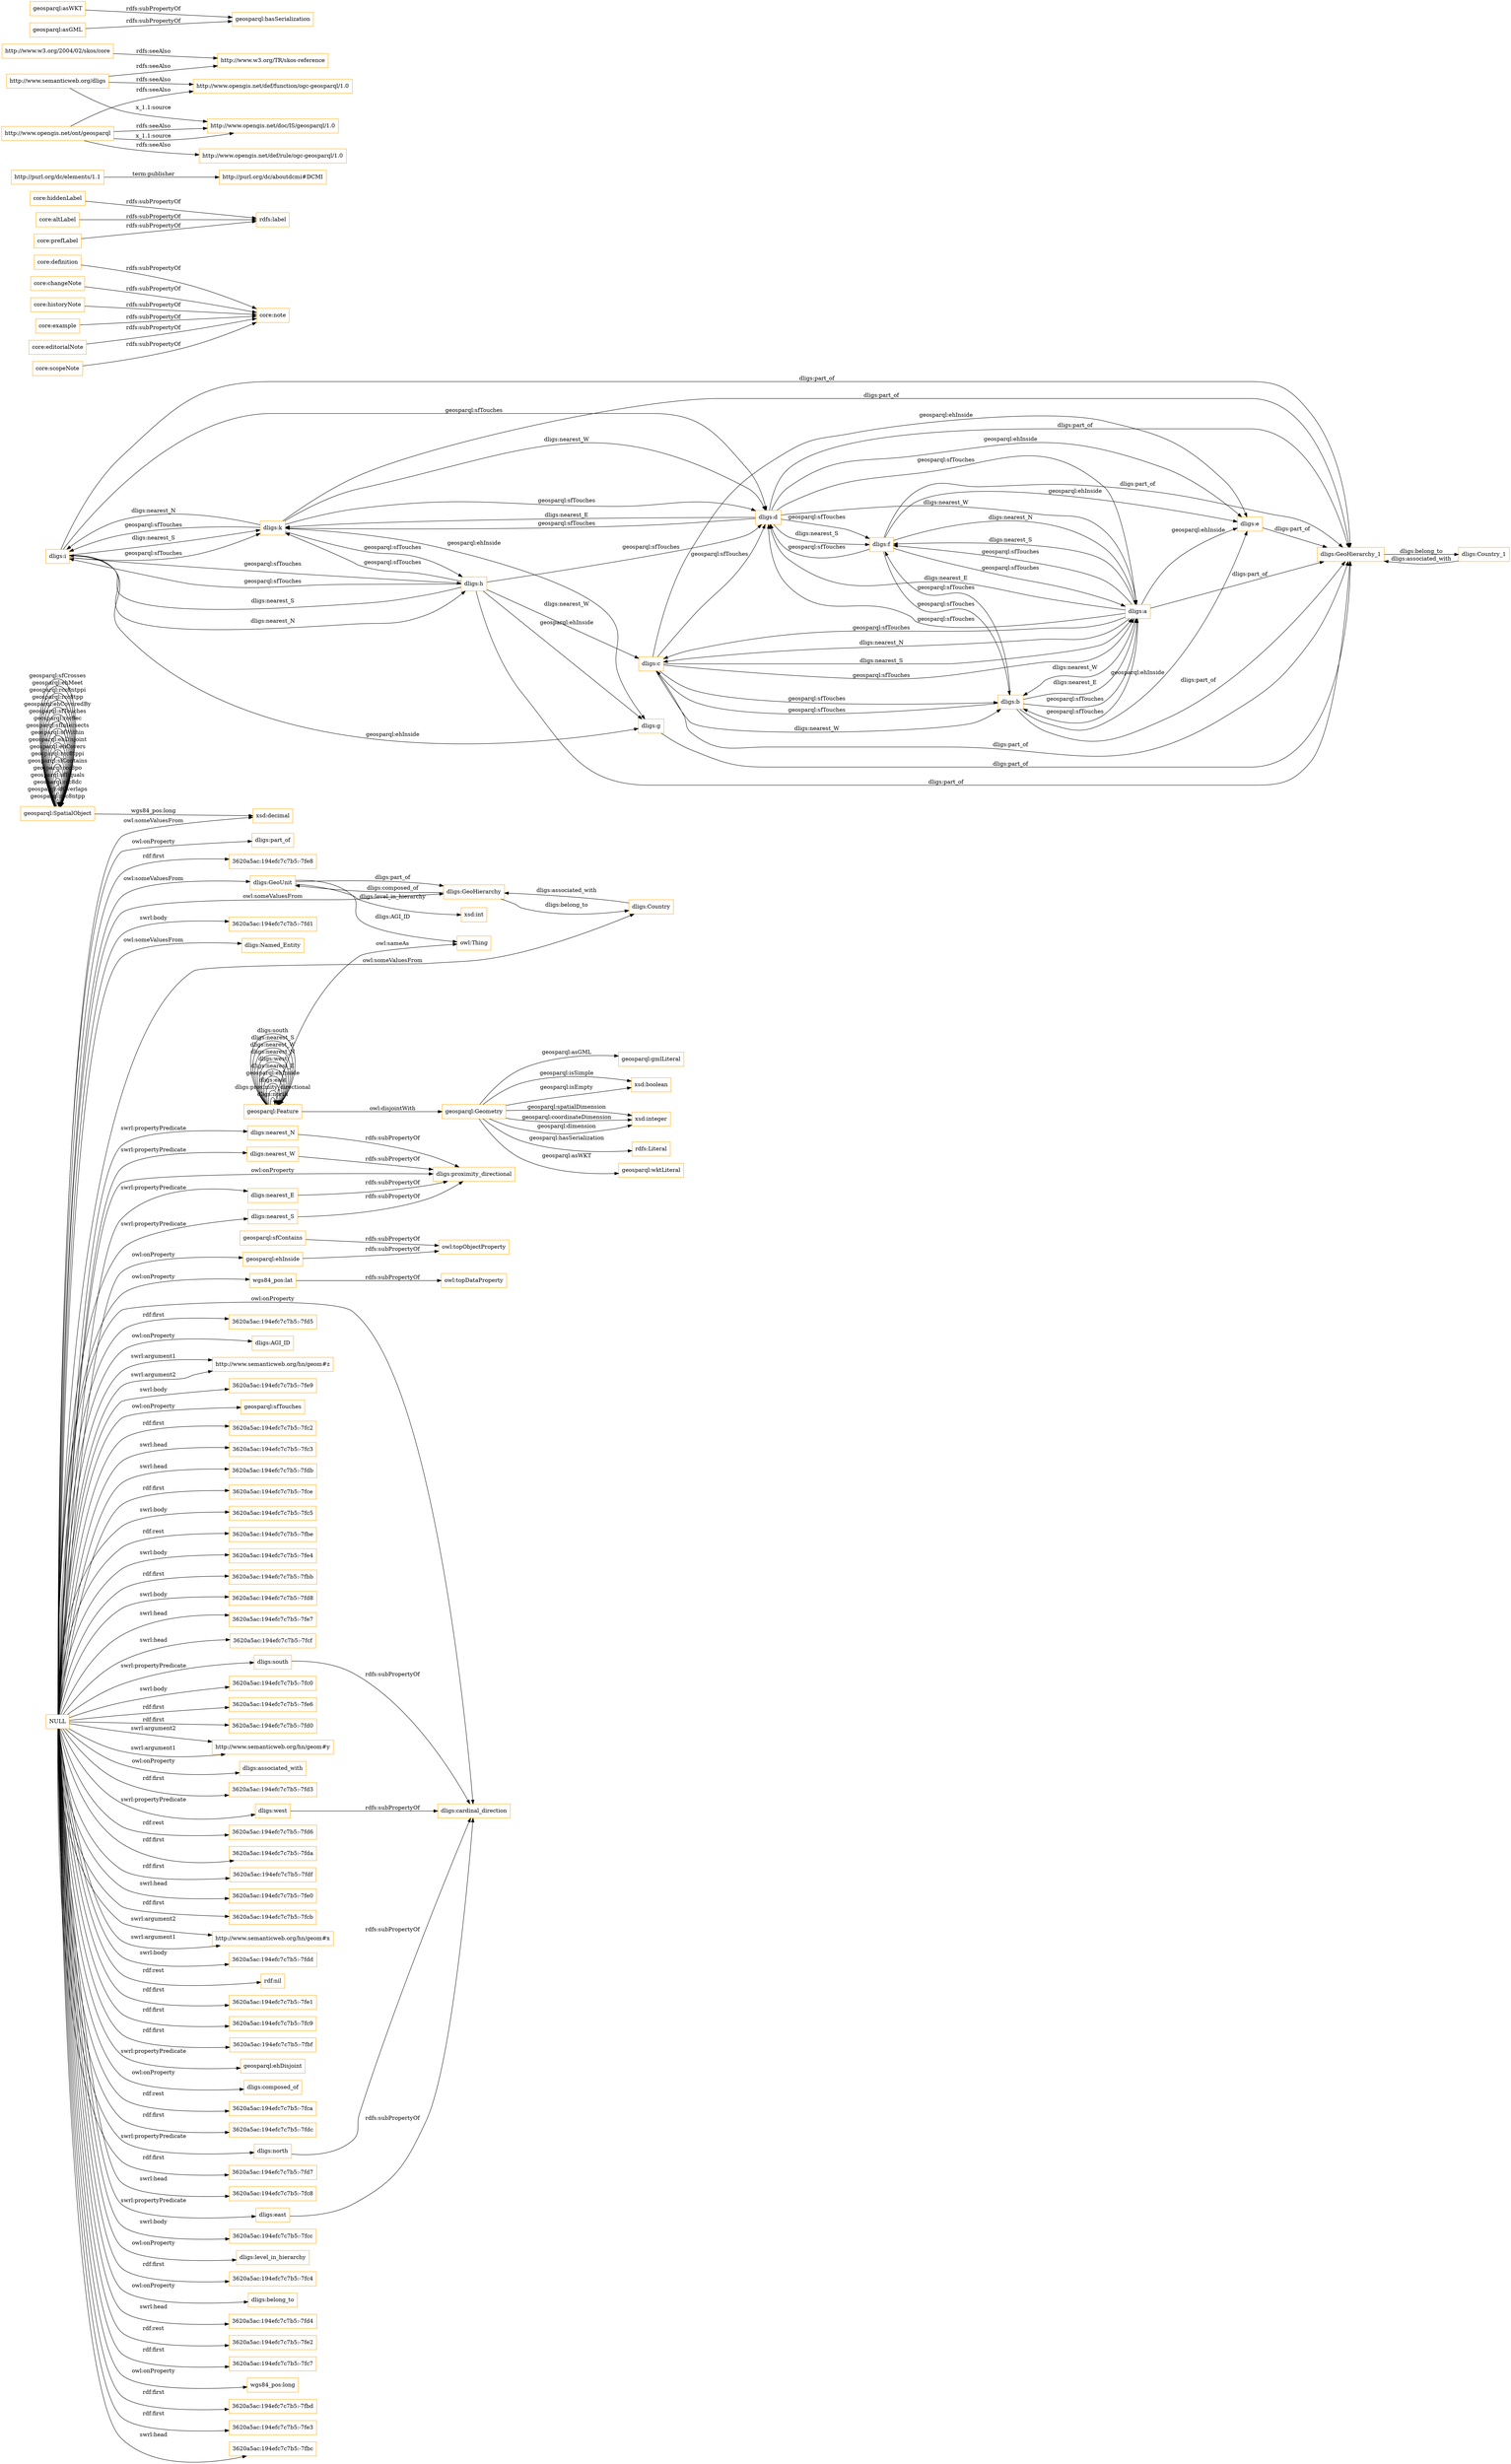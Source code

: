 digraph ar2dtool_diagram { 
rankdir=LR;
size="1501"
node [shape = rectangle, color="orange"]; "dligs:Named_Entity" "dligs:GeoUnit" "geosparql:Geometry" "geosparql:SpatialObject" "geosparql:Feature" "dligs:GeoHierarchy" "dligs:Country" ; /*classes style*/
	"dligs:i" -> "dligs:GeoHierarchy_1" [ label = "dligs:part_of" ];
	"dligs:i" -> "dligs:k" [ label = "dligs:nearest_S" ];
	"dligs:i" -> "dligs:h" [ label = "dligs:nearest_N" ];
	"dligs:i" -> "dligs:k" [ label = "geosparql:sfTouches" ];
	"dligs:i" -> "dligs:h" [ label = "geosparql:sfTouches" ];
	"dligs:i" -> "dligs:d" [ label = "geosparql:sfTouches" ];
	"dligs:i" -> "dligs:g" [ label = "geosparql:ehInside" ];
	"core:definition" -> "core:note" [ label = "rdfs:subPropertyOf" ];
	"dligs:nearest_W" -> "dligs:proximity_directional" [ label = "rdfs:subPropertyOf" ];
	"dligs:c" -> "dligs:GeoHierarchy_1" [ label = "dligs:part_of" ];
	"dligs:c" -> "dligs:b" [ label = "dligs:nearest_W" ];
	"dligs:c" -> "dligs:a" [ label = "dligs:nearest_S" ];
	"dligs:c" -> "dligs:d" [ label = "geosparql:sfTouches" ];
	"dligs:c" -> "dligs:b" [ label = "geosparql:sfTouches" ];
	"dligs:c" -> "dligs:a" [ label = "geosparql:sfTouches" ];
	"dligs:c" -> "dligs:e" [ label = "geosparql:ehInside" ];
	"core:changeNote" -> "core:note" [ label = "rdfs:subPropertyOf" ];
	"geosparql:ehInside" -> "owl:topObjectProperty" [ label = "rdfs:subPropertyOf" ];
	"core:hiddenLabel" -> "rdfs:label" [ label = "rdfs:subPropertyOf" ];
	"geosparql:Feature" -> "geosparql:Geometry" [ label = "owl:disjointWith" ];
	"dligs:h" -> "dligs:GeoHierarchy_1" [ label = "dligs:part_of" ];
	"dligs:h" -> "dligs:c" [ label = "dligs:nearest_W" ];
	"dligs:h" -> "dligs:i" [ label = "dligs:nearest_S" ];
	"dligs:h" -> "dligs:k" [ label = "geosparql:sfTouches" ];
	"dligs:h" -> "dligs:i" [ label = "geosparql:sfTouches" ];
	"dligs:h" -> "dligs:d" [ label = "geosparql:sfTouches" ];
	"dligs:h" -> "dligs:g" [ label = "geosparql:ehInside" ];
	"dligs:nearest_E" -> "dligs:proximity_directional" [ label = "rdfs:subPropertyOf" ];
	"dligs:b" -> "dligs:GeoHierarchy_1" [ label = "dligs:part_of" ];
	"dligs:b" -> "dligs:a" [ label = "dligs:nearest_E" ];
	"dligs:b" -> "dligs:f" [ label = "geosparql:sfTouches" ];
	"dligs:b" -> "dligs:c" [ label = "geosparql:sfTouches" ];
	"dligs:b" -> "dligs:a" [ label = "geosparql:sfTouches" ];
	"dligs:b" -> "dligs:e" [ label = "geosparql:ehInside" ];
	"wgs84_pos:lat" -> "owl:topDataProperty" [ label = "rdfs:subPropertyOf" ];
	"http://purl.org/dc/elements/1.1" -> "http://purl.org/dc/aboutdcmi#DCMI" [ label = "term:publisher" ];
	"geosparql:sfContains" -> "owl:topObjectProperty" [ label = "rdfs:subPropertyOf" ];
	"core:altLabel" -> "rdfs:label" [ label = "rdfs:subPropertyOf" ];
	"http://www.semanticweb.org/dligs" -> "http://www.w3.org/TR/skos-reference" [ label = "rdfs:seeAlso" ];
	"http://www.semanticweb.org/dligs" -> "http://www.opengis.net/def/function/ogc-geosparql/1.0" [ label = "rdfs:seeAlso" ];
	"http://www.semanticweb.org/dligs" -> "http://www.opengis.net/doc/IS/geosparql/1.0" [ label = "x_1.1:source" ];
	"dligs:east" -> "dligs:cardinal_direction" [ label = "rdfs:subPropertyOf" ];
	"dligs:g" -> "dligs:GeoHierarchy_1" [ label = "dligs:part_of" ];
	"geosparql:asWKT" -> "geosparql:hasSerialization" [ label = "rdfs:subPropertyOf" ];
	"dligs:a" -> "dligs:e" [ label = "geosparql:ehInside" ];
	"dligs:a" -> "dligs:GeoHierarchy_1" [ label = "dligs:part_of" ];
	"dligs:a" -> "dligs:f" [ label = "dligs:nearest_S" ];
	"dligs:a" -> "dligs:b" [ label = "geosparql:sfTouches" ];
	"dligs:a" -> "dligs:c" [ label = "dligs:nearest_N" ];
	"dligs:a" -> "dligs:c" [ label = "geosparql:sfTouches" ];
	"dligs:a" -> "dligs:d" [ label = "dligs:nearest_E" ];
	"dligs:a" -> "dligs:d" [ label = "geosparql:sfTouches" ];
	"dligs:a" -> "dligs:b" [ label = "dligs:nearest_W" ];
	"dligs:a" -> "dligs:f" [ label = "geosparql:sfTouches" ];
	"core:historyNote" -> "core:note" [ label = "rdfs:subPropertyOf" ];
	"geosparql:asGML" -> "geosparql:hasSerialization" [ label = "rdfs:subPropertyOf" ];
	"http://www.opengis.net/ont/geosparql" -> "http://www.opengis.net/doc/IS/geosparql/1.0" [ label = "rdfs:seeAlso" ];
	"http://www.opengis.net/ont/geosparql" -> "http://www.opengis.net/def/rule/ogc-geosparql/1.0" [ label = "rdfs:seeAlso" ];
	"http://www.opengis.net/ont/geosparql" -> "http://www.opengis.net/def/function/ogc-geosparql/1.0" [ label = "rdfs:seeAlso" ];
	"http://www.opengis.net/ont/geosparql" -> "http://www.opengis.net/doc/IS/geosparql/1.0" [ label = "x_1.1:source" ];
	"http://www.w3.org/2004/02/skos/core" -> "http://www.w3.org/TR/skos-reference" [ label = "rdfs:seeAlso" ];
	"dligs:west" -> "dligs:cardinal_direction" [ label = "rdfs:subPropertyOf" ];
	"dligs:GeoHierarchy_1" -> "dligs:Country_1" [ label = "dligs:belong_to" ];
	"dligs:f" -> "dligs:GeoHierarchy_1" [ label = "dligs:part_of" ];
	"dligs:f" -> "dligs:a" [ label = "dligs:nearest_N" ];
	"dligs:f" -> "dligs:d" [ label = "geosparql:sfTouches" ];
	"dligs:f" -> "dligs:b" [ label = "geosparql:sfTouches" ];
	"dligs:f" -> "dligs:a" [ label = "geosparql:sfTouches" ];
	"dligs:f" -> "dligs:e" [ label = "geosparql:ehInside" ];
	"NULL" -> "dligs:cardinal_direction" [ label = "owl:onProperty" ];
	"NULL" -> "3620a5ac:194efc7c7b5:-7fd5" [ label = "rdf:first" ];
	"NULL" -> "dligs:AGI_ID" [ label = "owl:onProperty" ];
	"NULL" -> "http://www.semanticweb.org/hn/geom#z" [ label = "swrl:argument2" ];
	"NULL" -> "3620a5ac:194efc7c7b5:-7fe9" [ label = "swrl:body" ];
	"NULL" -> "geosparql:sfTouches" [ label = "owl:onProperty" ];
	"NULL" -> "dligs:GeoHierarchy" [ label = "owl:someValuesFrom" ];
	"NULL" -> "3620a5ac:194efc7c7b5:-7fc2" [ label = "rdf:first" ];
	"NULL" -> "3620a5ac:194efc7c7b5:-7fc3" [ label = "swrl:head" ];
	"NULL" -> "3620a5ac:194efc7c7b5:-7fdb" [ label = "swrl:head" ];
	"NULL" -> "3620a5ac:194efc7c7b5:-7fce" [ label = "rdf:first" ];
	"NULL" -> "3620a5ac:194efc7c7b5:-7fc5" [ label = "swrl:body" ];
	"NULL" -> "3620a5ac:194efc7c7b5:-7fbe" [ label = "rdf:rest" ];
	"NULL" -> "3620a5ac:194efc7c7b5:-7fe4" [ label = "swrl:body" ];
	"NULL" -> "3620a5ac:194efc7c7b5:-7fbb" [ label = "rdf:first" ];
	"NULL" -> "3620a5ac:194efc7c7b5:-7fd8" [ label = "swrl:body" ];
	"NULL" -> "dligs:Country" [ label = "owl:someValuesFrom" ];
	"NULL" -> "3620a5ac:194efc7c7b5:-7fe7" [ label = "swrl:head" ];
	"NULL" -> "3620a5ac:194efc7c7b5:-7fcf" [ label = "swrl:head" ];
	"NULL" -> "3620a5ac:194efc7c7b5:-7fc0" [ label = "swrl:body" ];
	"NULL" -> "dligs:north" [ label = "swrl:propertyPredicate" ];
	"NULL" -> "3620a5ac:194efc7c7b5:-7fe6" [ label = "rdf:first" ];
	"NULL" -> "3620a5ac:194efc7c7b5:-7fd0" [ label = "rdf:first" ];
	"NULL" -> "http://www.semanticweb.org/hn/geom#y" [ label = "swrl:argument1" ];
	"NULL" -> "dligs:associated_with" [ label = "owl:onProperty" ];
	"NULL" -> "3620a5ac:194efc7c7b5:-7fd3" [ label = "rdf:first" ];
	"NULL" -> "dligs:south" [ label = "swrl:propertyPredicate" ];
	"NULL" -> "3620a5ac:194efc7c7b5:-7fd6" [ label = "rdf:rest" ];
	"NULL" -> "3620a5ac:194efc7c7b5:-7fda" [ label = "rdf:first" ];
	"NULL" -> "3620a5ac:194efc7c7b5:-7fdf" [ label = "rdf:first" ];
	"NULL" -> "3620a5ac:194efc7c7b5:-7fe0" [ label = "swrl:head" ];
	"NULL" -> "3620a5ac:194efc7c7b5:-7fcb" [ label = "rdf:first" ];
	"NULL" -> "http://www.semanticweb.org/hn/geom#x" [ label = "swrl:argument2" ];
	"NULL" -> "dligs:west" [ label = "swrl:propertyPredicate" ];
	"NULL" -> "dligs:nearest_E" [ label = "swrl:propertyPredicate" ];
	"NULL" -> "xsd:decimal" [ label = "owl:someValuesFrom" ];
	"NULL" -> "3620a5ac:194efc7c7b5:-7fdd" [ label = "swrl:body" ];
	"NULL" -> "rdf:nil" [ label = "rdf:rest" ];
	"NULL" -> "3620a5ac:194efc7c7b5:-7fe1" [ label = "rdf:first" ];
	"NULL" -> "3620a5ac:194efc7c7b5:-7fc9" [ label = "rdf:first" ];
	"NULL" -> "3620a5ac:194efc7c7b5:-7fbf" [ label = "rdf:first" ];
	"NULL" -> "geosparql:ehDisjoint" [ label = "swrl:propertyPredicate" ];
	"NULL" -> "dligs:composed_of" [ label = "owl:onProperty" ];
	"NULL" -> "http://www.semanticweb.org/hn/geom#x" [ label = "swrl:argument1" ];
	"NULL" -> "dligs:east" [ label = "swrl:propertyPredicate" ];
	"NULL" -> "3620a5ac:194efc7c7b5:-7fca" [ label = "rdf:rest" ];
	"NULL" -> "3620a5ac:194efc7c7b5:-7fdc" [ label = "rdf:first" ];
	"NULL" -> "dligs:nearest_W" [ label = "swrl:propertyPredicate" ];
	"NULL" -> "dligs:nearest_S" [ label = "swrl:propertyPredicate" ];
	"NULL" -> "3620a5ac:194efc7c7b5:-7fd7" [ label = "rdf:first" ];
	"NULL" -> "3620a5ac:194efc7c7b5:-7fc8" [ label = "swrl:head" ];
	"NULL" -> "geosparql:ehInside" [ label = "owl:onProperty" ];
	"NULL" -> "dligs:GeoUnit" [ label = "owl:someValuesFrom" ];
	"NULL" -> "dligs:nearest_N" [ label = "swrl:propertyPredicate" ];
	"NULL" -> "3620a5ac:194efc7c7b5:-7fcc" [ label = "swrl:body" ];
	"NULL" -> "dligs:level_in_hierarchy" [ label = "owl:onProperty" ];
	"NULL" -> "3620a5ac:194efc7c7b5:-7fc4" [ label = "rdf:first" ];
	"NULL" -> "http://www.semanticweb.org/hn/geom#y" [ label = "swrl:argument2" ];
	"NULL" -> "dligs:belong_to" [ label = "owl:onProperty" ];
	"NULL" -> "3620a5ac:194efc7c7b5:-7fd4" [ label = "swrl:head" ];
	"NULL" -> "dligs:proximity_directional" [ label = "owl:onProperty" ];
	"NULL" -> "3620a5ac:194efc7c7b5:-7fe2" [ label = "rdf:rest" ];
	"NULL" -> "3620a5ac:194efc7c7b5:-7fc7" [ label = "rdf:first" ];
	"NULL" -> "wgs84_pos:long" [ label = "owl:onProperty" ];
	"NULL" -> "3620a5ac:194efc7c7b5:-7fbd" [ label = "rdf:first" ];
	"NULL" -> "3620a5ac:194efc7c7b5:-7fe3" [ label = "rdf:first" ];
	"NULL" -> "3620a5ac:194efc7c7b5:-7fbc" [ label = "swrl:head" ];
	"NULL" -> "wgs84_pos:lat" [ label = "owl:onProperty" ];
	"NULL" -> "dligs:Named_Entity" [ label = "owl:someValuesFrom" ];
	"NULL" -> "http://www.semanticweb.org/hn/geom#z" [ label = "swrl:argument1" ];
	"NULL" -> "dligs:part_of" [ label = "owl:onProperty" ];
	"NULL" -> "3620a5ac:194efc7c7b5:-7fe8" [ label = "rdf:first" ];
	"NULL" -> "3620a5ac:194efc7c7b5:-7fd1" [ label = "swrl:body" ];
	"core:prefLabel" -> "rdfs:label" [ label = "rdfs:subPropertyOf" ];
	"dligs:nearest_N" -> "dligs:proximity_directional" [ label = "rdfs:subPropertyOf" ];
	"dligs:Country_1" -> "dligs:GeoHierarchy_1" [ label = "dligs:associated_with" ];
	"core:example" -> "core:note" [ label = "rdfs:subPropertyOf" ];
	"dligs:k" -> "dligs:GeoHierarchy_1" [ label = "dligs:part_of" ];
	"dligs:k" -> "dligs:d" [ label = "dligs:nearest_W" ];
	"dligs:k" -> "dligs:i" [ label = "dligs:nearest_N" ];
	"dligs:k" -> "dligs:i" [ label = "geosparql:sfTouches" ];
	"dligs:k" -> "dligs:h" [ label = "geosparql:sfTouches" ];
	"dligs:k" -> "dligs:d" [ label = "geosparql:sfTouches" ];
	"dligs:k" -> "dligs:g" [ label = "geosparql:ehInside" ];
	"dligs:e" -> "dligs:GeoHierarchy_1" [ label = "dligs:part_of" ];
	"dligs:nearest_S" -> "dligs:proximity_directional" [ label = "rdfs:subPropertyOf" ];
	"core:editorialNote" -> "core:note" [ label = "rdfs:subPropertyOf" ];
	"dligs:d" -> "dligs:GeoHierarchy_1" [ label = "dligs:part_of" ];
	"dligs:d" -> "dligs:k" [ label = "dligs:nearest_E" ];
	"dligs:d" -> "dligs:f" [ label = "geosparql:sfTouches" ];
	"dligs:d" -> "dligs:a" [ label = "geosparql:sfTouches" ];
	"dligs:d" -> "dligs:e" [ label = "geosparql:ehInside" ];
	"dligs:d" -> "dligs:f" [ label = "dligs:nearest_S" ];
	"dligs:d" -> "dligs:a" [ label = "dligs:nearest_W" ];
	"dligs:d" -> "dligs:k" [ label = "geosparql:sfTouches" ];
	"dligs:north" -> "dligs:cardinal_direction" [ label = "rdfs:subPropertyOf" ];
	"dligs:south" -> "dligs:cardinal_direction" [ label = "rdfs:subPropertyOf" ];
	"core:scopeNote" -> "core:note" [ label = "rdfs:subPropertyOf" ];
	"geosparql:SpatialObject" -> "geosparql:SpatialObject" [ label = "geosparql:rcc8ntpp" ];
	"dligs:GeoUnit" -> "owl:Thing" [ label = "dligs:AGI_ID" ];
	"geosparql:SpatialObject" -> "geosparql:SpatialObject" [ label = "geosparql:sfOverlaps" ];
	"geosparql:Geometry" -> "geosparql:gmlLiteral" [ label = "geosparql:asGML" ];
	"geosparql:SpatialObject" -> "xsd:decimal" [ label = "wgs84_pos:long" ];
	"geosparql:SpatialObject" -> "geosparql:SpatialObject" [ label = "geosparql:rcc8dc" ];
	"geosparql:SpatialObject" -> "geosparql:SpatialObject" [ label = "geosparql:sfEquals" ];
	"geosparql:SpatialObject" -> "geosparql:SpatialObject" [ label = "geosparql:rcc8po" ];
	"geosparql:SpatialObject" -> "geosparql:SpatialObject" [ label = "geosparql:sfContains" ];
	"geosparql:Feature" -> "geosparql:Feature" [ label = "dligs:north" ];
	"geosparql:Geometry" -> "xsd:integer" [ label = "geosparql:spatialDimension" ];
	"geosparql:Geometry" -> "xsd:boolean" [ label = "geosparql:isSimple" ];
	"geosparql:Feature" -> "geosparql:Feature" [ label = "dligs:proximity_directional" ];
	"geosparql:SpatialObject" -> "geosparql:SpatialObject" [ label = "geosparql:rcc8tppi" ];
	"geosparql:Feature" -> "geosparql:Feature" [ label = "dligs:east" ];
	"geosparql:SpatialObject" -> "geosparql:SpatialObject" [ label = "geosparql:ehCovers" ];
	"geosparql:Geometry" -> "rdfs:Literal" [ label = "geosparql:hasSerialization" ];
	"geosparql:Feature" -> "geosparql:Feature" [ label = "geosparql:ehInside" ];
	"geosparql:Geometry" -> "xsd:boolean" [ label = "geosparql:isEmpty" ];
	"geosparql:Feature" -> "geosparql:Feature" [ label = "dligs:nearest_E" ];
	"geosparql:SpatialObject" -> "geosparql:SpatialObject" [ label = "geosparql:ehDisjoint" ];
	"geosparql:Feature" -> "owl:Thing" [ label = "owl:sameAs" ];
	"geosparql:SpatialObject" -> "geosparql:SpatialObject" [ label = "geosparql:sfWithin" ];
	"geosparql:Geometry" -> "geosparql:wktLiteral" [ label = "geosparql:asWKT" ];
	"geosparql:Feature" -> "geosparql:Feature" [ label = "dligs:west" ];
	"geosparql:Geometry" -> "xsd:integer" [ label = "geosparql:coordinateDimension" ];
	"geosparql:Feature" -> "geosparql:Feature" [ label = "dligs:nearest_N" ];
	"geosparql:Feature" -> "geosparql:Feature" [ label = "dligs:nearest_W" ];
	"geosparql:SpatialObject" -> "geosparql:SpatialObject" [ label = "geosparql:sfIntersects" ];
	"dligs:GeoUnit" -> "xsd:int" [ label = "dligs:level_in_hierarchy" ];
	"geosparql:Feature" -> "geosparql:Feature" [ label = "dligs:nearest_S" ];
	"dligs:GeoUnit" -> "dligs:GeoHierarchy" [ label = "dligs:part_of" ];
	"geosparql:SpatialObject" -> "geosparql:SpatialObject" [ label = "geosparql:rcc8ec" ];
	"geosparql:Geometry" -> "xsd:integer" [ label = "geosparql:dimension" ];
	"dligs:Country" -> "dligs:GeoHierarchy" [ label = "dligs:associated_with" ];
	"geosparql:SpatialObject" -> "geosparql:SpatialObject" [ label = "geosparql:sfTouches" ];
	"geosparql:SpatialObject" -> "geosparql:SpatialObject" [ label = "geosparql:ehCoveredBy" ];
	"geosparql:SpatialObject" -> "geosparql:SpatialObject" [ label = "geosparql:rcc8tpp" ];
	"geosparql:SpatialObject" -> "geosparql:SpatialObject" [ label = "geosparql:rcc8ntppi" ];
	"dligs:GeoHierarchy" -> "dligs:GeoUnit" [ label = "dligs:composed_of" ];
	"geosparql:Feature" -> "geosparql:Feature" [ label = "dligs:south" ];
	"geosparql:SpatialObject" -> "geosparql:SpatialObject" [ label = "geosparql:ehMeet" ];
	"geosparql:SpatialObject" -> "geosparql:SpatialObject" [ label = "geosparql:sfCrosses" ];
	"dligs:GeoHierarchy" -> "dligs:Country" [ label = "dligs:belong_to" ];

}
